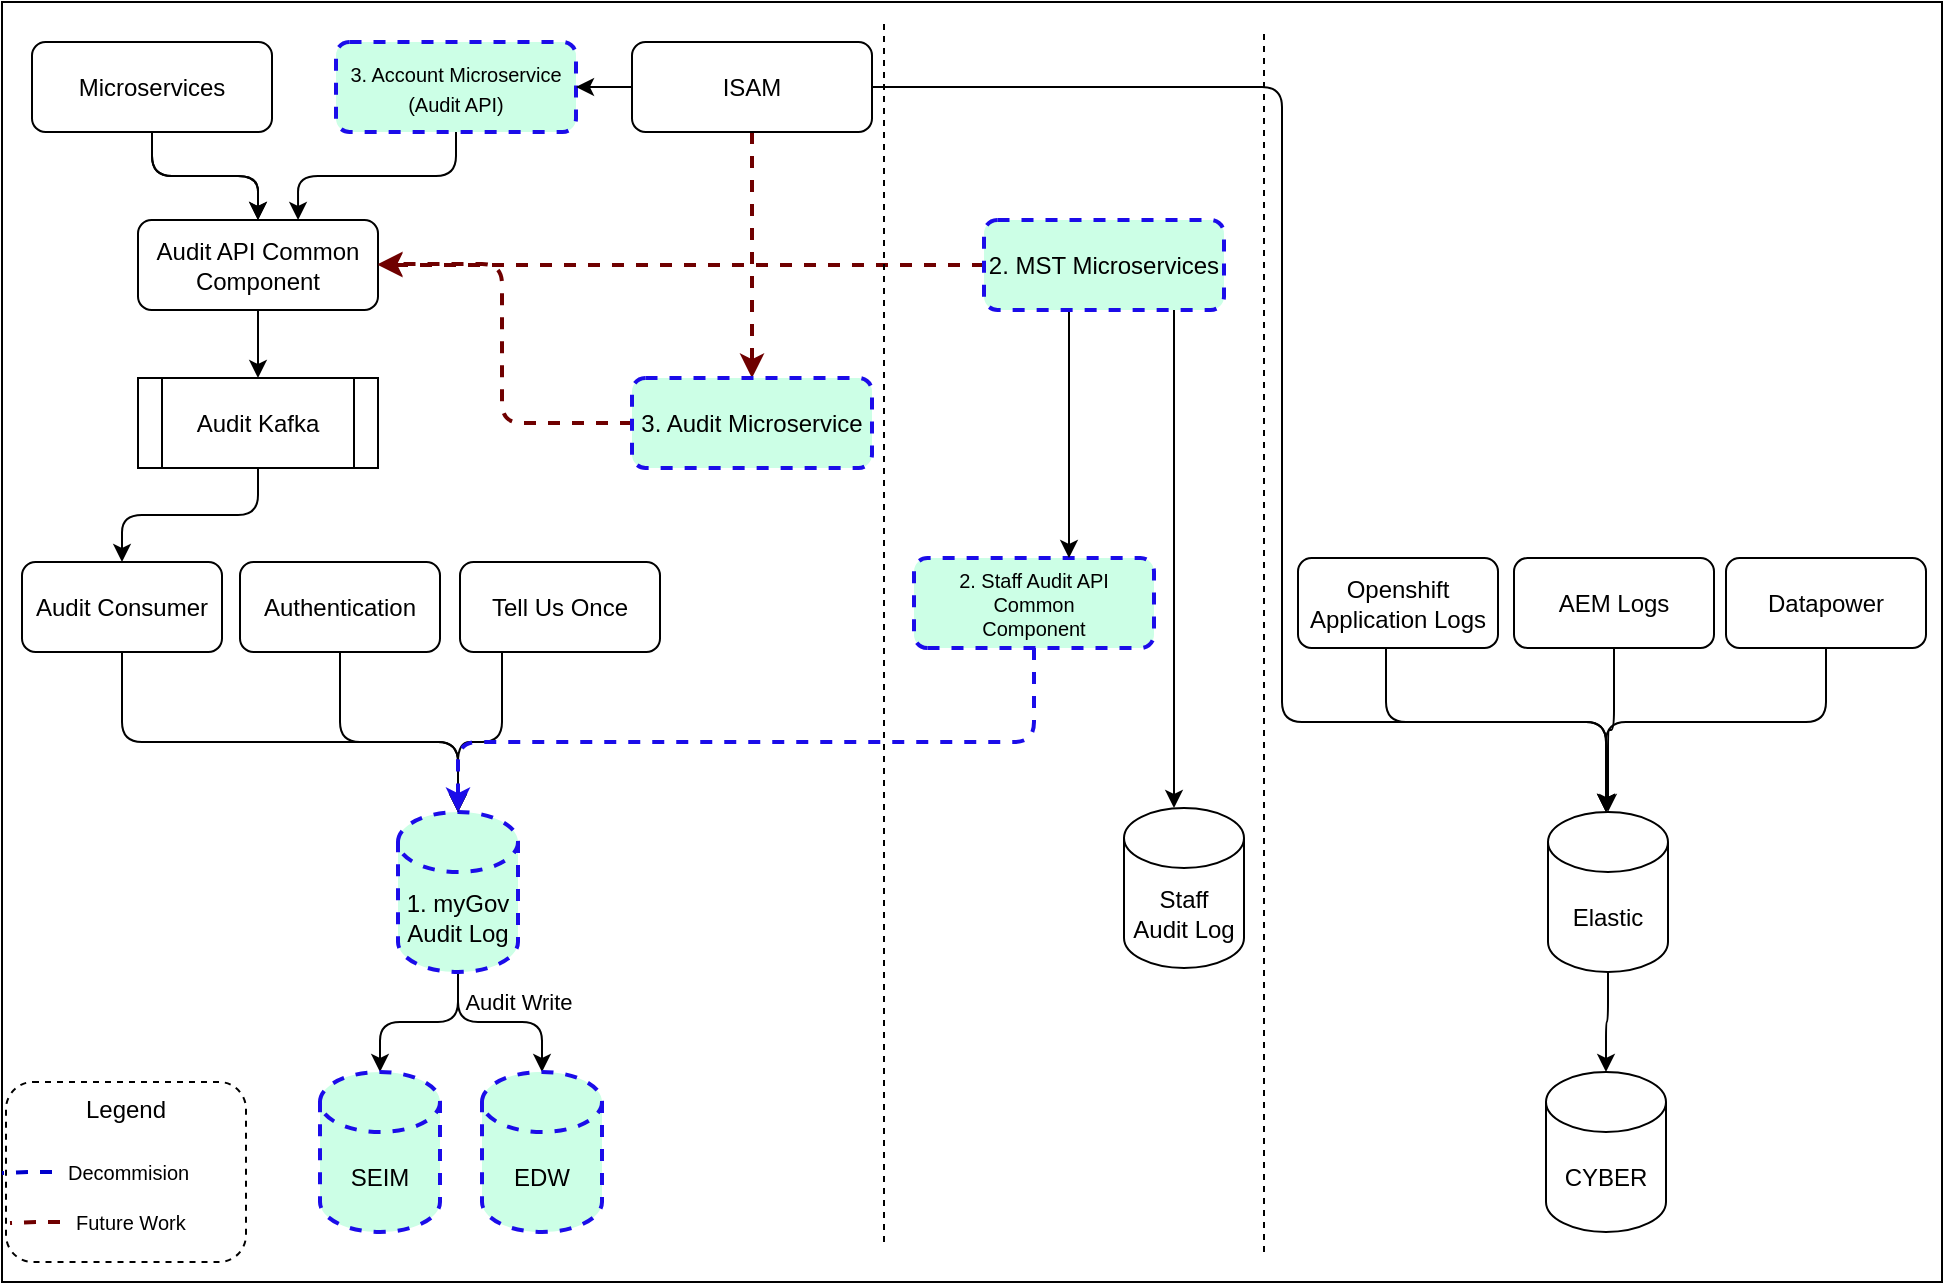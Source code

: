 <mxfile>
    <diagram id="ZXhNhfHxyPPff1uzyvW1" name="01-mygov-auditlog-high-level-diagram">
        <mxGraphModel dx="1052" dy="842" grid="1" gridSize="10" guides="1" tooltips="1" connect="1" arrows="1" fold="1" page="1" pageScale="1" pageWidth="1169" pageHeight="827" math="0" shadow="0">
            <root>
                <mxCell id="0"/>
                <mxCell id="1" parent="0"/>
                <mxCell id="61" value="" style="rounded=0;whiteSpace=wrap;html=1;movable=1;resizable=1;rotatable=1;deletable=1;editable=1;connectable=1;fontSize=10;" parent="1" vertex="1">
                    <mxGeometry x="30" y="20" width="970" height="640" as="geometry"/>
                </mxCell>
                <mxCell id="15" style="edgeStyle=orthogonalEdgeStyle;html=1;startArrow=none;" parent="1" source="16" target="4" edge="1">
                    <mxGeometry relative="1" as="geometry"/>
                </mxCell>
                <mxCell id="19" style="edgeStyle=orthogonalEdgeStyle;html=1;entryX=0.667;entryY=0;entryDx=0;entryDy=0;entryPerimeter=0;" parent="1" source="3" target="4" edge="1">
                    <mxGeometry relative="1" as="geometry"/>
                </mxCell>
                <mxCell id="3" value="&lt;font style=&quot;font-size: 10px;&quot;&gt;3. Account Microservice&lt;br&gt;(Audit API)&lt;/font&gt;" style="rounded=1;whiteSpace=wrap;html=1;strokeColor=#1b0ce9;dashed=1;strokeWidth=2;fillStyle=solid;fillColor=#CCFFE6;fontColor=#000000;" parent="1" vertex="1">
                    <mxGeometry x="197" y="40" width="120" height="45" as="geometry"/>
                </mxCell>
                <mxCell id="12" style="edgeStyle=orthogonalEdgeStyle;html=1;" parent="1" source="4" target="8" edge="1">
                    <mxGeometry relative="1" as="geometry"/>
                </mxCell>
                <mxCell id="4" value="Audit API Common Component" style="rounded=1;whiteSpace=wrap;html=1;" parent="1" vertex="1">
                    <mxGeometry x="98" y="129" width="120" height="45" as="geometry"/>
                </mxCell>
                <mxCell id="50" style="edgeStyle=orthogonalEdgeStyle;html=1;strokeWidth=1;" parent="1" source="5" target="39" edge="1">
                    <mxGeometry relative="1" as="geometry"/>
                </mxCell>
                <mxCell id="51" style="edgeStyle=orthogonalEdgeStyle;html=1;entryX=0.5;entryY=0;entryDx=0;entryDy=0;entryPerimeter=0;strokeWidth=1;" parent="1" source="5" target="40" edge="1">
                    <mxGeometry relative="1" as="geometry"/>
                </mxCell>
                <mxCell id="52" value="Audit Write" style="edgeLabel;html=1;align=center;verticalAlign=middle;resizable=0;points=[];" parent="51" vertex="1" connectable="0">
                    <mxGeometry x="-0.269" relative="1" as="geometry">
                        <mxPoint x="21" y="-10" as="offset"/>
                    </mxGeometry>
                </mxCell>
                <mxCell id="5" value="1. myGov Audit Log" style="shape=cylinder3;whiteSpace=wrap;html=1;boundedLbl=1;backgroundOutline=1;size=15;fillColor=#CCFFE6;strokeColor=#1b0ce9;fontColor=#000000;rounded=1;strokeWidth=2;dashed=1;fillStyle=solid;" parent="1" vertex="1">
                    <mxGeometry x="228" y="425" width="60" height="80" as="geometry"/>
                </mxCell>
                <mxCell id="33" style="edgeStyle=elbowEdgeStyle;elbow=vertical;html=1;strokeWidth=1;entryX=0.5;entryY=0;entryDx=0;entryDy=0;entryPerimeter=0;" parent="1" source="6" target="5" edge="1">
                    <mxGeometry relative="1" as="geometry">
                        <mxPoint x="258" y="420" as="targetPoint"/>
                        <Array as="points">
                            <mxPoint x="250" y="390"/>
                        </Array>
                    </mxGeometry>
                </mxCell>
                <mxCell id="6" value="Authentication" style="rounded=1;whiteSpace=wrap;html=1;flipH=0;flipV=1;" parent="1" vertex="1">
                    <mxGeometry x="149" y="300" width="100" height="45" as="geometry"/>
                </mxCell>
                <mxCell id="34" style="edgeStyle=elbowEdgeStyle;elbow=vertical;html=1;entryX=0.5;entryY=0;entryDx=0;entryDy=0;entryPerimeter=0;strokeWidth=1;" parent="1" source="7" target="5" edge="1">
                    <mxGeometry relative="1" as="geometry">
                        <Array as="points">
                            <mxPoint x="280" y="390"/>
                        </Array>
                    </mxGeometry>
                </mxCell>
                <mxCell id="7" value="Tell Us Once" style="rounded=1;whiteSpace=wrap;html=1;flipH=0;flipV=1;" parent="1" vertex="1">
                    <mxGeometry x="259" y="300" width="100" height="45" as="geometry"/>
                </mxCell>
                <mxCell id="35" style="edgeStyle=elbowEdgeStyle;elbow=vertical;html=1;strokeWidth=1;" parent="1" source="8" target="9" edge="1">
                    <mxGeometry relative="1" as="geometry"/>
                </mxCell>
                <mxCell id="8" value="Audit Kafka" style="shape=process;whiteSpace=wrap;html=1;backgroundOutline=1;" parent="1" vertex="1">
                    <mxGeometry x="98" y="208" width="120" height="45" as="geometry"/>
                </mxCell>
                <mxCell id="32" style="edgeStyle=elbowEdgeStyle;elbow=vertical;html=1;strokeWidth=1;" parent="1" source="9" target="5" edge="1">
                    <mxGeometry relative="1" as="geometry">
                        <Array as="points">
                            <mxPoint x="180" y="390"/>
                        </Array>
                    </mxGeometry>
                </mxCell>
                <mxCell id="9" value="Audit Consumer" style="rounded=1;whiteSpace=wrap;html=1;flipH=0;flipV=1;" parent="1" vertex="1">
                    <mxGeometry x="40" y="300" width="100" height="45" as="geometry"/>
                </mxCell>
                <mxCell id="17" style="edgeStyle=orthogonalEdgeStyle;html=1;entryX=0.5;entryY=0;entryDx=0;entryDy=0;" parent="1" source="16" target="4" edge="1">
                    <mxGeometry relative="1" as="geometry"/>
                </mxCell>
                <mxCell id="16" value="Microservices" style="rounded=1;whiteSpace=wrap;html=1;" parent="1" vertex="1">
                    <mxGeometry x="45" y="40" width="120" height="45" as="geometry"/>
                </mxCell>
                <mxCell id="53" style="edgeStyle=orthogonalEdgeStyle;html=1;entryX=0.5;entryY=0;entryDx=0;entryDy=0;entryPerimeter=0;strokeWidth=2;exitX=0.5;exitY=1;exitDx=0;exitDy=0;fillColor=#a20025;strokeColor=#1b0ce9;dashed=1;" parent="1" source="20" target="5" edge="1">
                    <mxGeometry relative="1" as="geometry">
                        <Array as="points">
                            <mxPoint x="546" y="390"/>
                            <mxPoint x="258" y="390"/>
                        </Array>
                    </mxGeometry>
                </mxCell>
                <mxCell id="20" value="2. Staff Audit API Common &lt;br style=&quot;font-size: 10px;&quot;&gt;Component" style="rounded=1;whiteSpace=wrap;html=1;flipH=0;flipV=1;strokeColor=#1b0ce9;dashed=1;strokeWidth=2;fillColor=#CCFFE6;fontColor=#000000;fillStyle=solid;fontSize=10;" parent="1" vertex="1">
                    <mxGeometry x="486" y="298" width="120" height="45" as="geometry"/>
                </mxCell>
                <mxCell id="23" style="edgeStyle=elbowEdgeStyle;html=1;" parent="1" source="22" target="20" edge="1">
                    <mxGeometry relative="1" as="geometry"/>
                </mxCell>
                <mxCell id="30" style="edgeStyle=elbowEdgeStyle;html=1;strokeWidth=1;" parent="1" source="22" target="26" edge="1">
                    <mxGeometry relative="1" as="geometry"/>
                </mxCell>
                <mxCell id="36" style="edgeStyle=elbowEdgeStyle;html=1;strokeWidth=2;fillColor=#a20025;strokeColor=#6F0000;dashed=1;" parent="1" source="22" target="4" edge="1">
                    <mxGeometry relative="1" as="geometry"/>
                </mxCell>
                <mxCell id="22" value="2. MST Microservices" style="rounded=1;whiteSpace=wrap;html=1;fillColor=#CCFFE6;strokeColor=#1b0ce9;fontColor=#000000;strokeWidth=2;dashed=1;fillStyle=solid;" parent="1" vertex="1">
                    <mxGeometry x="521" y="129" width="120" height="45" as="geometry"/>
                </mxCell>
                <mxCell id="26" value="Staff &lt;br&gt;Audit Log" style="shape=cylinder3;whiteSpace=wrap;html=1;boundedLbl=1;backgroundOutline=1;size=15;" parent="1" vertex="1">
                    <mxGeometry x="591" y="423" width="60" height="80" as="geometry"/>
                </mxCell>
                <mxCell id="29" style="edgeStyle=elbowEdgeStyle;html=1;strokeWidth=1;" parent="1" source="28" target="3" edge="1">
                    <mxGeometry relative="1" as="geometry"/>
                </mxCell>
                <mxCell id="66" style="edgeStyle=orthogonalEdgeStyle;html=1;dashed=1;strokeWidth=2;fillColor=#a20025;strokeColor=#6F0000;" parent="1" source="28" target="64" edge="1">
                    <mxGeometry relative="1" as="geometry"/>
                </mxCell>
                <mxCell id="75" style="edgeStyle=orthogonalEdgeStyle;html=1;strokeColor=default;strokeWidth=1;fontSize=11;endArrow=classic;endFill=0;" parent="1" source="28" target="42" edge="1">
                    <mxGeometry relative="1" as="geometry">
                        <Array as="points">
                            <mxPoint x="670" y="63"/>
                            <mxPoint x="670" y="380"/>
                            <mxPoint x="832" y="380"/>
                        </Array>
                    </mxGeometry>
                </mxCell>
                <mxCell id="28" value="ISAM" style="rounded=1;whiteSpace=wrap;html=1;" parent="1" vertex="1">
                    <mxGeometry x="345" y="40" width="120" height="45" as="geometry"/>
                </mxCell>
                <mxCell id="39" value="SEIM" style="shape=cylinder3;whiteSpace=wrap;html=1;boundedLbl=1;backgroundOutline=1;size=15;fillColor=#CCFFE6;strokeColor=#1b0ce9;fontColor=#000000;rounded=1;strokeWidth=2;dashed=1;fillStyle=solid;" parent="1" vertex="1">
                    <mxGeometry x="189" y="555" width="60" height="80" as="geometry"/>
                </mxCell>
                <mxCell id="40" value="EDW" style="shape=cylinder3;whiteSpace=wrap;html=1;boundedLbl=1;backgroundOutline=1;size=15;fillColor=#CCFFE6;strokeColor=#1b0ce9;fontColor=#000000;rounded=1;strokeWidth=2;dashed=1;fillStyle=solid;" parent="1" vertex="1">
                    <mxGeometry x="270" y="555" width="60" height="80" as="geometry"/>
                </mxCell>
                <mxCell id="41" value="CYBER" style="shape=cylinder3;whiteSpace=wrap;html=1;boundedLbl=1;backgroundOutline=1;size=15;" parent="1" vertex="1">
                    <mxGeometry x="802" y="555" width="60" height="80" as="geometry"/>
                </mxCell>
                <mxCell id="49" style="edgeStyle=orthogonalEdgeStyle;html=1;strokeWidth=1;" parent="1" source="42" target="41" edge="1">
                    <mxGeometry relative="1" as="geometry"/>
                </mxCell>
                <mxCell id="42" value="Elastic" style="shape=cylinder3;whiteSpace=wrap;html=1;boundedLbl=1;backgroundOutline=1;size=15;" parent="1" vertex="1">
                    <mxGeometry x="803" y="425" width="60" height="80" as="geometry"/>
                </mxCell>
                <mxCell id="60" style="edgeStyle=orthogonalEdgeStyle;html=1;strokeWidth=1;" parent="1" source="43" edge="1">
                    <mxGeometry relative="1" as="geometry">
                        <mxPoint x="832" y="425" as="targetPoint"/>
                        <Array as="points">
                            <mxPoint x="722" y="380"/>
                            <mxPoint x="832" y="380"/>
                        </Array>
                    </mxGeometry>
                </mxCell>
                <mxCell id="43" value="Openshift Application Logs" style="rounded=1;whiteSpace=wrap;html=1;flipH=0;flipV=1;" parent="1" vertex="1">
                    <mxGeometry x="678" y="298" width="100" height="45" as="geometry"/>
                </mxCell>
                <mxCell id="59" style="edgeStyle=orthogonalEdgeStyle;html=1;strokeWidth=1;" parent="1" source="45" target="42" edge="1">
                    <mxGeometry relative="1" as="geometry">
                        <Array as="points">
                            <mxPoint x="942" y="380"/>
                            <mxPoint x="832" y="380"/>
                        </Array>
                    </mxGeometry>
                </mxCell>
                <mxCell id="45" value="Datapower" style="rounded=1;whiteSpace=wrap;html=1;flipH=0;flipV=1;" parent="1" vertex="1">
                    <mxGeometry x="892" y="298" width="100" height="45" as="geometry"/>
                </mxCell>
                <mxCell id="54" value="" style="endArrow=none;html=1;strokeWidth=1;dashed=1;" parent="1" edge="1">
                    <mxGeometry width="50" height="50" relative="1" as="geometry">
                        <mxPoint x="471" y="640" as="sourcePoint"/>
                        <mxPoint x="471" y="30" as="targetPoint"/>
                    </mxGeometry>
                </mxCell>
                <mxCell id="55" value="" style="endArrow=none;html=1;strokeWidth=1;dashed=1;" parent="1" edge="1">
                    <mxGeometry width="50" height="50" relative="1" as="geometry">
                        <mxPoint x="661" y="645" as="sourcePoint"/>
                        <mxPoint x="661" y="35" as="targetPoint"/>
                    </mxGeometry>
                </mxCell>
                <mxCell id="58" style="edgeStyle=orthogonalEdgeStyle;html=1;entryX=0.5;entryY=0;entryDx=0;entryDy=0;entryPerimeter=0;strokeWidth=1;" parent="1" source="44" target="42" edge="1">
                    <mxGeometry relative="1" as="geometry"/>
                </mxCell>
                <mxCell id="44" value="AEM Logs" style="rounded=1;whiteSpace=wrap;html=1;flipH=0;flipV=1;" parent="1" vertex="1">
                    <mxGeometry x="786" y="298" width="100" height="45" as="geometry"/>
                </mxCell>
                <mxCell id="65" style="edgeStyle=orthogonalEdgeStyle;html=1;dashed=1;strokeWidth=2;fillColor=#a20025;strokeColor=#6F0000;" parent="1" source="64" target="4" edge="1">
                    <mxGeometry relative="1" as="geometry">
                        <Array as="points">
                            <mxPoint x="280" y="231"/>
                            <mxPoint x="280" y="151"/>
                        </Array>
                    </mxGeometry>
                </mxCell>
                <mxCell id="64" value="3. Audit Microservice" style="rounded=1;whiteSpace=wrap;html=1;fillColor=#CCFFE6;fontColor=#000000;strokeColor=#1b0ce9;strokeWidth=2;dashed=1;fillStyle=solid;fontSize=12;" parent="1" vertex="1">
                    <mxGeometry x="345" y="208" width="120" height="45" as="geometry"/>
                </mxCell>
                <mxCell id="67" value="Legend" style="rounded=1;whiteSpace=wrap;html=1;verticalAlign=top;dashed=1;" parent="1" vertex="1">
                    <mxGeometry x="32" y="560" width="120" height="90" as="geometry"/>
                </mxCell>
                <mxCell id="70" value="" style="group" parent="1" vertex="1" connectable="0">
                    <mxGeometry x="34" y="615" width="131" height="30" as="geometry"/>
                </mxCell>
                <mxCell id="68" style="edgeStyle=elbowEdgeStyle;html=1;strokeWidth=2;fillColor=#a20025;strokeColor=#6F0000;dashed=1;endArrow=none;endFill=0;fontSize=10;" parent="70" edge="1">
                    <mxGeometry relative="1" as="geometry">
                        <mxPoint x="25" y="15" as="sourcePoint"/>
                        <mxPoint y="15.5" as="targetPoint"/>
                    </mxGeometry>
                </mxCell>
                <mxCell id="69" value="Future Work" style="text;html=1;strokeColor=none;fillColor=none;align=left;verticalAlign=middle;whiteSpace=wrap;rounded=0;dashed=1;strokeWidth=2;fontSize=10;" parent="70" vertex="1">
                    <mxGeometry x="31" width="100" height="30" as="geometry"/>
                </mxCell>
                <mxCell id="71" value="" style="group" parent="1" vertex="1" connectable="0">
                    <mxGeometry x="30" y="590" width="131" height="30" as="geometry"/>
                </mxCell>
                <mxCell id="72" style="edgeStyle=elbowEdgeStyle;html=1;strokeWidth=2;fillColor=#a20025;strokeColor=#0000CC;dashed=1;endArrow=none;endFill=0;fontSize=10;" parent="71" edge="1">
                    <mxGeometry relative="1" as="geometry">
                        <mxPoint x="25" y="15" as="sourcePoint"/>
                        <mxPoint y="15.5" as="targetPoint"/>
                    </mxGeometry>
                </mxCell>
                <mxCell id="73" value="Decommision" style="text;html=1;strokeColor=none;fillColor=none;align=left;verticalAlign=middle;whiteSpace=wrap;rounded=0;dashed=1;strokeWidth=2;fontSize=10;" parent="71" vertex="1">
                    <mxGeometry x="31" width="100" height="30" as="geometry"/>
                </mxCell>
            </root>
        </mxGraphModel>
    </diagram>
</mxfile>